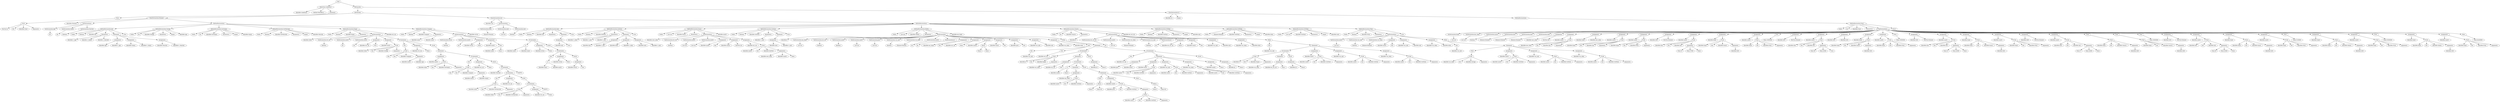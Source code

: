 digraph {
n0 [label="Goal:"];
n1 [label="MainClass:LinkedList"];
n2 [label="Identifier:LinkedList"];
n1 -> n2
n3 [label="Method Identifier:a"];
n1 -> n3
n4 [label="Statement:"];
n5 [label="Print:"];
n6 [label="FCall:"];
n7 [label="NewVar:LL"];
n6 -> n7
n8 [label="Dot:"];
n6 -> n8
n9 [label="Identifier:Start"];
n6 -> n9
n10 [label="Arguments:"];
n6 -> n10
n5 -> n6
n4 -> n5
n1 -> n4
n0 -> n1
n11 [label="LRClassDec:"];
n12 [label="LRClassDec:"];
n13 [label="ClassDeclaration:Element"];
n14 [label="Identifier:Element"];
n13 -> n14
n15 [label="VarDeclarations:"];
n16 [label="VarDeclaration:Age"];
n17 [label="Int:"];
n16 -> n17
n15 -> n16
n18 [label="VarDeclaration:Salary"];
n19 [label="Int:"];
n18 -> n19
n15 -> n18
n20 [label="VarDeclaration:Married"];
n21 [label="Boolean:"];
n20 -> n21
n15 -> n20
n13 -> n15
n22 [label="MethodDeclarations:"];
n23 [label="MethodDeclaration:Init"];
n24 [label="Public:"];
n23 -> n24
n25 [label="Boolean:"];
n23 -> n25
n26 [label="Identifier:Init"];
n23 -> n26
n27 [label="Parameters:"];
n28 [label="Identifier:v_Age"];
n27 -> n28
n29 [label="Identifer:v_Salary"];
n27 -> n29
n30 [label="Identifer:v_Married"];
n27 -> n30
n23 -> n27
n31 [label="Statement:"];
n32 [label="Assignment:"];
n33 [label="Identifier:Age"];
n32 -> n33
n34 [label="Identifier:v_Age"];
n32 -> n34
n31 -> n32
n35 [label="Assignment:"];
n36 [label="Identifier:Salary"];
n35 -> n36
n37 [label="Identifier:v_Salary"];
n35 -> n37
n31 -> n35
n38 [label="Assignment:"];
n39 [label="Identifier:Married"];
n38 -> n39
n40 [label="Identifier:v_Married"];
n38 -> n40
n31 -> n38
n23 -> n31
n41 [label="True:"];
n23 -> n41
n22 -> n23
n42 [label="MethodDeclaration:GetAge"];
n43 [label="Public:"];
n42 -> n43
n44 [label="Int:"];
n42 -> n44
n45 [label="Identifier:GetAge"];
n42 -> n45
n46 [label="Parameters:"];
n42 -> n46
n47 [label="Empty:"];
n42 -> n47
n48 [label="Identifier:Age"];
n42 -> n48
n22 -> n42
n49 [label="MethodDeclaration:GetSalary"];
n50 [label="Public:"];
n49 -> n50
n51 [label="Int:"];
n49 -> n51
n52 [label="Identifier:GetSalary"];
n49 -> n52
n53 [label="Parameters:"];
n49 -> n53
n54 [label="Empty:"];
n49 -> n54
n55 [label="Identifier:Salary"];
n49 -> n55
n22 -> n49
n56 [label="MethodDeclaration:GetMarried"];
n57 [label="Public:"];
n56 -> n57
n58 [label="Boolean:"];
n56 -> n58
n59 [label="Identifier:GetMarried"];
n56 -> n59
n60 [label="Parameters:"];
n56 -> n60
n61 [label="Empty:"];
n56 -> n61
n62 [label="Identifier:Married"];
n56 -> n62
n22 -> n56
n63 [label="MethodDeclaration:Equal"];
n64 [label="Public:"];
n63 -> n64
n65 [label="Boolean:"];
n63 -> n65
n66 [label="Identifier:Equal"];
n63 -> n66
n67 [label="Parameters:"];
n68 [label="Identifier:other"];
n67 -> n68
n63 -> n67
n69 [label="VarDeclarations:"];
n70 [label="VarDeclaration:ret_val"];
n71 [label="Boolean:"];
n70 -> n71
n69 -> n70
n72 [label="VarDeclaration:aux01"];
n73 [label="Int:"];
n72 -> n73
n69 -> n72
n74 [label="VarDeclaration:aux02"];
n75 [label="Int:"];
n74 -> n75
n69 -> n74
n76 [label="Assignment:"];
n77 [label="Identifier:ret_val"];
n76 -> n77
n78 [label="True:"];
n76 -> n78
n69 -> n76
n79 [label="Assignment:"];
n80 [label="Identifier:aux01"];
n79 -> n80
n81 [label="FCall:"];
n82 [label="Identifier:other"];
n81 -> n82
n83 [label="Dot:"];
n81 -> n83
n84 [label="Identifier:GetAge"];
n81 -> n84
n85 [label="Arguments:"];
n81 -> n85
n79 -> n81
n69 -> n79
n86 [label="If statement:"];
n87 [label="Not:"];
n88 [label="FCall:"];
n89 [label="this:"];
n88 -> n89
n90 [label="Dot:"];
n88 -> n90
n91 [label="Identifier:Compare"];
n88 -> n91
n92 [label="Arguments:"];
n93 [label="Identifier:aux01"];
n92 -> n93
n94 [label="Identifier:Age"];
n92 -> n94
n88 -> n92
n87 -> n88
n86 -> n87
n95 [label="Assignment:"];
n96 [label="Identifier:ret_val"];
n95 -> n96
n97 [label="False:"];
n95 -> n97
n86 -> n95
n98 [label="ELSE:"];
n99 [label="Statement:"];
n100 [label="Assignment:"];
n101 [label="Identifier:aux02"];
n100 -> n101
n102 [label="FCall:"];
n103 [label="Identifier:other"];
n102 -> n103
n104 [label="Dot:"];
n102 -> n104
n105 [label="Identifier:GetSalary"];
n102 -> n105
n106 [label="Arguments:"];
n102 -> n106
n100 -> n102
n99 -> n100
n107 [label="If statement:"];
n108 [label="Not:"];
n109 [label="FCall:"];
n110 [label="this:"];
n109 -> n110
n111 [label="Dot:"];
n109 -> n111
n112 [label="Identifier:Compare"];
n109 -> n112
n113 [label="Arguments:"];
n114 [label="Identifier:aux02"];
n113 -> n114
n115 [label="Identifier:Salary"];
n113 -> n115
n109 -> n113
n108 -> n109
n107 -> n108
n116 [label="Assignment:"];
n117 [label="Identifier:ret_val"];
n116 -> n117
n118 [label="False:"];
n116 -> n118
n107 -> n116
n119 [label="ELSE:"];
n120 [label="If statement:"];
n121 [label="Identifier:Married"];
n120 -> n121
n122 [label="If statement:"];
n123 [label="Not:"];
n124 [label="FCall:"];
n125 [label="Identifier:other"];
n124 -> n125
n126 [label="Dot:"];
n124 -> n126
n127 [label="Identifier:GetMarried"];
n124 -> n127
n128 [label="Arguments:"];
n124 -> n128
n123 -> n124
n122 -> n123
n129 [label="Assignment:"];
n130 [label="Identifier:ret_val"];
n129 -> n130
n131 [label="False:"];
n129 -> n131
n122 -> n129
n132 [label="ELSE:"];
n133 [label="If statement:"];
n134 [label="FCall:"];
n135 [label="Identifier:other"];
n134 -> n135
n136 [label="Dot:"];
n134 -> n136
n137 [label="Identifier:GetMarried"];
n134 -> n137
n138 [label="Arguments:"];
n134 -> n138
n133 -> n134
n139 [label="Assignment:"];
n140 [label="Identifier:ret_val"];
n139 -> n140
n141 [label="False:"];
n139 -> n141
n133 -> n139
n142 [label="EMPTY:"];
n133 -> n142
n132 -> n133
n122 -> n132
n120 -> n122
n143 [label="EMPTY:"];
n120 -> n143
n119 -> n120
n107 -> n119
n99 -> n107
n98 -> n99
n86 -> n98
n69 -> n86
n63 -> n69
n144 [label="Identifier:ret_val"];
n63 -> n144
n22 -> n63
n145 [label="MethodDeclaration:Compare"];
n146 [label="Public:"];
n145 -> n146
n147 [label="Boolean:"];
n145 -> n147
n148 [label="Identifier:Compare"];
n145 -> n148
n149 [label="Parameters:"];
n150 [label="Identifier:num1"];
n149 -> n150
n151 [label="Identifer:num2"];
n149 -> n151
n145 -> n149
n152 [label="VarDeclarations:"];
n153 [label="VarDeclaration:retval"];
n154 [label="Boolean:"];
n153 -> n154
n152 -> n153
n155 [label="VarDeclaration:aux02"];
n156 [label="Int:"];
n155 -> n156
n152 -> n155
n157 [label="Assignment:"];
n158 [label="Identifier:retval"];
n157 -> n158
n159 [label="False:"];
n157 -> n159
n152 -> n157
n160 [label="Assignment:"];
n161 [label="Identifier:aux02"];
n160 -> n161
n162 [label="Plus:"];
n163 [label="Identifier:num2"];
n162 -> n163
n164 [label="Num:1"];
n162 -> n164
n160 -> n162
n152 -> n160
n165 [label="If statement:"];
n166 [label="Lt:"];
n167 [label="Identifier:num1"];
n166 -> n167
n168 [label="Identifier:num2"];
n166 -> n168
n165 -> n166
n169 [label="Assignment:"];
n170 [label="Identifier:retval"];
n169 -> n170
n171 [label="False:"];
n169 -> n171
n165 -> n169
n172 [label="ELSE:"];
n173 [label="If statement:"];
n174 [label="Not:"];
n175 [label="Lt:"];
n176 [label="Identifier:num1"];
n175 -> n176
n177 [label="Identifier:aux02"];
n175 -> n177
n174 -> n175
n173 -> n174
n178 [label="Assignment:"];
n179 [label="Identifier:retval"];
n178 -> n179
n180 [label="False:"];
n178 -> n180
n173 -> n178
n181 [label="ELSE:"];
n182 [label="Assignment:"];
n183 [label="Identifier:retval"];
n182 -> n183
n184 [label="True:"];
n182 -> n184
n181 -> n182
n173 -> n181
n172 -> n173
n165 -> n172
n152 -> n165
n145 -> n152
n185 [label="Identifier:retval"];
n145 -> n185
n22 -> n145
n13 -> n22
n12 -> n13
n186 [label="ClassDeclaration:List"];
n187 [label="Identifier:List"];
n186 -> n187
n188 [label="VarDeclarations:"];
n189 [label="VarDeclaration:elem"];
n190 [label="Element:Element"];
n189 -> n190
n188 -> n189
n191 [label="VarDeclaration:next"];
n192 [label="List:List"];
n191 -> n192
n188 -> n191
n193 [label="VarDeclaration:end"];
n194 [label="Boolean:"];
n193 -> n194
n188 -> n193
n186 -> n188
n195 [label="MethodDeclarations:"];
n196 [label="MethodDeclaration:Init"];
n197 [label="Public:"];
n196 -> n197
n198 [label="Boolean:"];
n196 -> n198
n199 [label="Identifier:Init"];
n196 -> n199
n200 [label="Parameters:"];
n196 -> n200
n201 [label="Statement:"];
n202 [label="Assignment:"];
n203 [label="Identifier:end"];
n202 -> n203
n204 [label="True:"];
n202 -> n204
n201 -> n202
n196 -> n201
n205 [label="True:"];
n196 -> n205
n195 -> n196
n206 [label="MethodDeclaration:InitNew"];
n207 [label="Public:"];
n206 -> n207
n208 [label="Boolean:"];
n206 -> n208
n209 [label="Identifier:InitNew"];
n206 -> n209
n210 [label="Parameters:"];
n211 [label="Identifier:v_elem"];
n210 -> n211
n212 [label="Identifer:v_next"];
n210 -> n212
n213 [label="Identifer:v_end"];
n210 -> n213
n206 -> n210
n214 [label="Statement:"];
n215 [label="Assignment:"];
n216 [label="Identifier:end"];
n215 -> n216
n217 [label="Identifier:v_end"];
n215 -> n217
n214 -> n215
n218 [label="Assignment:"];
n219 [label="Identifier:elem"];
n218 -> n219
n220 [label="Identifier:v_elem"];
n218 -> n220
n214 -> n218
n221 [label="Assignment:"];
n222 [label="Identifier:next"];
n221 -> n222
n223 [label="Identifier:v_next"];
n221 -> n223
n214 -> n221
n206 -> n214
n224 [label="True:"];
n206 -> n224
n195 -> n206
n225 [label="MethodDeclaration:Insert"];
n226 [label="Public:"];
n225 -> n226
n227 [label="List:List"];
n225 -> n227
n228 [label="Identifier:Insert"];
n225 -> n228
n229 [label="Parameters:"];
n230 [label="Identifier:new_elem"];
n229 -> n230
n225 -> n229
n231 [label="VarDeclarations:"];
n232 [label="VarDeclaration:ret_val"];
n233 [label="Boolean:"];
n232 -> n233
n231 -> n232
n234 [label="VarDeclaration:aux03"];
n235 [label="List:List"];
n234 -> n235
n231 -> n234
n236 [label="VarDeclaration:aux02"];
n237 [label="List:List"];
n236 -> n237
n231 -> n236
n238 [label="Assignment:"];
n239 [label="Identifier:aux03"];
n238 -> n239
n240 [label="this:"];
n238 -> n240
n231 -> n238
n241 [label="Assignment:"];
n242 [label="Identifier:aux02"];
n241 -> n242
n243 [label="NewVar:List"];
n241 -> n243
n231 -> n241
n244 [label="Assignment:"];
n245 [label="Identifier:ret_val"];
n244 -> n245
n246 [label="FCall:"];
n247 [label="Identifier:aux02"];
n246 -> n247
n248 [label="Dot:"];
n246 -> n248
n249 [label="Identifier:InitNew"];
n246 -> n249
n250 [label="Arguments:"];
n251 [label="Identifier:new_elem"];
n250 -> n251
n252 [label="Identifier:aux03"];
n250 -> n252
n253 [label="False:"];
n250 -> n253
n246 -> n250
n244 -> n246
n231 -> n244
n225 -> n231
n254 [label="Identifier:aux02"];
n225 -> n254
n195 -> n225
n255 [label="MethodDeclaration:SetNext"];
n256 [label="Public:"];
n255 -> n256
n257 [label="Boolean:"];
n255 -> n257
n258 [label="Identifier:SetNext"];
n255 -> n258
n259 [label="Parameters:"];
n260 [label="Identifier:v_next"];
n259 -> n260
n255 -> n259
n261 [label="Statement:"];
n262 [label="Assignment:"];
n263 [label="Identifier:next"];
n262 -> n263
n264 [label="Identifier:v_next"];
n262 -> n264
n261 -> n262
n255 -> n261
n265 [label="True:"];
n255 -> n265
n195 -> n255
n266 [label="MethodDeclaration:Delete"];
n267 [label="Public:"];
n266 -> n267
n268 [label="List:List"];
n266 -> n268
n269 [label="Identifier:Delete"];
n266 -> n269
n270 [label="Parameters:"];
n271 [label="Identifier:e"];
n270 -> n271
n266 -> n270
n272 [label="VarDeclarations:"];
n273 [label="VarDeclaration:my_head"];
n274 [label="List:List"];
n273 -> n274
n272 -> n273
n275 [label="VarDeclaration:ret_val"];
n276 [label="Boolean:"];
n275 -> n276
n272 -> n275
n277 [label="VarDeclaration:aux05"];
n278 [label="Boolean:"];
n277 -> n278
n272 -> n277
n279 [label="VarDeclaration:aux01"];
n280 [label="List:List"];
n279 -> n280
n272 -> n279
n281 [label="VarDeclaration:prev"];
n282 [label="List:List"];
n281 -> n282
n272 -> n281
n283 [label="VarDeclaration:var_end"];
n284 [label="Boolean:"];
n283 -> n284
n272 -> n283
n285 [label="VarDeclaration:var_elem"];
n286 [label="Element:Element"];
n285 -> n286
n272 -> n285
n287 [label="VarDeclaration:aux04"];
n288 [label="Int:"];
n287 -> n288
n272 -> n287
n289 [label="VarDeclaration:nt"];
n290 [label="Int:"];
n289 -> n290
n272 -> n289
n291 [label="Assignment:"];
n292 [label="Identifier:my_head"];
n291 -> n292
n293 [label="this:"];
n291 -> n293
n272 -> n291
n294 [label="Assignment:"];
n295 [label="Identifier:ret_val"];
n294 -> n295
n296 [label="False:"];
n294 -> n296
n272 -> n294
n297 [label="Assignment:"];
n298 [label="Identifier:aux04"];
n297 -> n298
n299 [label="Minus:"];
n300 [label="Num:0"];
n299 -> n300
n301 [label="Num:1"];
n299 -> n301
n297 -> n299
n272 -> n297
n302 [label="Assignment:"];
n303 [label="Identifier:aux01"];
n302 -> n303
n304 [label="this:"];
n302 -> n304
n272 -> n302
n305 [label="Assignment:"];
n306 [label="Identifier:prev"];
n305 -> n306
n307 [label="this:"];
n305 -> n307
n272 -> n305
n308 [label="Assignment:"];
n309 [label="Identifier:var_end"];
n308 -> n309
n310 [label="Identifier:end"];
n308 -> n310
n272 -> n308
n311 [label="Assignment:"];
n312 [label="Identifier:var_elem"];
n311 -> n312
n313 [label="Identifier:elem"];
n311 -> n313
n272 -> n311
n314 [label="While:"];
n315 [label="And:"];
n316 [label="Not:"];
n317 [label="Identifier:var_end"];
n316 -> n317
n315 -> n316
n318 [label="Not:"];
n319 [label="Identifier:ret_val"];
n318 -> n319
n315 -> n318
n314 -> n315
n320 [label="Statement:"];
n321 [label="If statement:"];
n322 [label="FCall:"];
n323 [label="Identifier:e"];
n322 -> n323
n324 [label="Dot:"];
n322 -> n324
n325 [label="Identifier:Equal"];
n322 -> n325
n326 [label="Arguments:"];
n327 [label="Identifier:var_elem"];
n326 -> n327
n322 -> n326
n321 -> n322
n328 [label="Statement:"];
n329 [label="Assignment:"];
n330 [label="Identifier:ret_val"];
n329 -> n330
n331 [label="True:"];
n329 -> n331
n328 -> n329
n332 [label="If statement:"];
n333 [label="Lt:"];
n334 [label="Identifier:aux04"];
n333 -> n334
n335 [label="Num:0"];
n333 -> n335
n332 -> n333
n336 [label="Statement:"];
n337 [label="Assignment:"];
n338 [label="Identifier:my_head"];
n337 -> n338
n339 [label="FCall:"];
n340 [label="Identifier:aux01"];
n339 -> n340
n341 [label="Dot:"];
n339 -> n341
n342 [label="Identifier:GetNext"];
n339 -> n342
n343 [label="Arguments:"];
n339 -> n343
n337 -> n339
n336 -> n337
n332 -> n336
n344 [label="ELSE:"];
n345 [label="Statement:"];
n346 [label="Print:"];
n347 [label="Minus:"];
n348 [label="Num:0"];
n347 -> n348
n349 [label="Num:555"];
n347 -> n349
n346 -> n347
n345 -> n346
n350 [label="Assignment:"];
n351 [label="Identifier:aux05"];
n350 -> n351
n352 [label="FCall:"];
n353 [label="Identifier:prev"];
n352 -> n353
n354 [label="Dot:"];
n352 -> n354
n355 [label="Identifier:SetNext"];
n352 -> n355
n356 [label="Arguments:"];
n357 [label="FCall:"];
n358 [label="Identifier:aux01"];
n357 -> n358
n359 [label="Dot:"];
n357 -> n359
n360 [label="Identifier:GetNext"];
n357 -> n360
n361 [label="Arguments:"];
n357 -> n361
n356 -> n357
n352 -> n356
n350 -> n352
n345 -> n350
n362 [label="Print:"];
n363 [label="Minus:"];
n364 [label="Num:0"];
n363 -> n364
n365 [label="Num:555"];
n363 -> n365
n362 -> n363
n345 -> n362
n344 -> n345
n332 -> n344
n328 -> n332
n321 -> n328
n366 [label="ELSE:"];
n367 [label="Assignment:"];
n368 [label="Identifier:nt"];
n367 -> n368
n369 [label="Num:0"];
n367 -> n369
n366 -> n367
n321 -> n366
n320 -> n321
n370 [label="If statement:"];
n371 [label="Not:"];
n372 [label="Identifier:ret_val"];
n371 -> n372
n370 -> n371
n373 [label="Statement:"];
n374 [label="Assignment:"];
n375 [label="Identifier:prev"];
n374 -> n375
n376 [label="Identifier:aux01"];
n374 -> n376
n373 -> n374
n377 [label="Assignment:"];
n378 [label="Identifier:aux01"];
n377 -> n378
n379 [label="FCall:"];
n380 [label="Identifier:aux01"];
n379 -> n380
n381 [label="Dot:"];
n379 -> n381
n382 [label="Identifier:GetNext"];
n379 -> n382
n383 [label="Arguments:"];
n379 -> n383
n377 -> n379
n373 -> n377
n384 [label="Assignment:"];
n385 [label="Identifier:var_end"];
n384 -> n385
n386 [label="FCall:"];
n387 [label="Identifier:aux01"];
n386 -> n387
n388 [label="Dot:"];
n386 -> n388
n389 [label="Identifier:GetEnd"];
n386 -> n389
n390 [label="Arguments:"];
n386 -> n390
n384 -> n386
n373 -> n384
n391 [label="Assignment:"];
n392 [label="Identifier:var_elem"];
n391 -> n392
n393 [label="FCall:"];
n394 [label="Identifier:aux01"];
n393 -> n394
n395 [label="Dot:"];
n393 -> n395
n396 [label="Identifier:GetElem"];
n393 -> n396
n397 [label="Arguments:"];
n393 -> n397
n391 -> n393
n373 -> n391
n398 [label="Assignment:"];
n399 [label="Identifier:aux04"];
n398 -> n399
n400 [label="Num:1"];
n398 -> n400
n373 -> n398
n370 -> n373
n401 [label="ELSE:"];
n402 [label="Assignment:"];
n403 [label="Identifier:nt"];
n402 -> n403
n404 [label="Num:0"];
n402 -> n404
n401 -> n402
n370 -> n401
n320 -> n370
n314 -> n320
n272 -> n314
n266 -> n272
n405 [label="Identifier:my_head"];
n266 -> n405
n195 -> n266
n406 [label="MethodDeclaration:Search"];
n407 [label="Public:"];
n406 -> n407
n408 [label="Int:"];
n406 -> n408
n409 [label="Identifier:Search"];
n406 -> n409
n410 [label="Parameters:"];
n411 [label="Identifier:e"];
n410 -> n411
n406 -> n410
n412 [label="VarDeclarations:"];
n413 [label="VarDeclaration:int_ret_val"];
n414 [label="Int:"];
n413 -> n414
n412 -> n413
n415 [label="VarDeclaration:aux01"];
n416 [label="List:List"];
n415 -> n416
n412 -> n415
n417 [label="VarDeclaration:var_elem"];
n418 [label="Element:Element"];
n417 -> n418
n412 -> n417
n419 [label="VarDeclaration:var_end"];
n420 [label="Boolean:"];
n419 -> n420
n412 -> n419
n421 [label="VarDeclaration:nt"];
n422 [label="Int:"];
n421 -> n422
n412 -> n421
n423 [label="Assignment:"];
n424 [label="Identifier:int_ret_val"];
n423 -> n424
n425 [label="Num:0"];
n423 -> n425
n412 -> n423
n426 [label="Assignment:"];
n427 [label="Identifier:aux01"];
n426 -> n427
n428 [label="this:"];
n426 -> n428
n412 -> n426
n429 [label="Assignment:"];
n430 [label="Identifier:var_end"];
n429 -> n430
n431 [label="Identifier:end"];
n429 -> n431
n412 -> n429
n432 [label="Assignment:"];
n433 [label="Identifier:var_elem"];
n432 -> n433
n434 [label="Identifier:elem"];
n432 -> n434
n412 -> n432
n435 [label="While:"];
n436 [label="Not:"];
n437 [label="Identifier:var_end"];
n436 -> n437
n435 -> n436
n438 [label="Statement:"];
n439 [label="If statement:"];
n440 [label="FCall:"];
n441 [label="Identifier:e"];
n440 -> n441
n442 [label="Dot:"];
n440 -> n442
n443 [label="Identifier:Equal"];
n440 -> n443
n444 [label="Arguments:"];
n445 [label="Identifier:var_elem"];
n444 -> n445
n440 -> n444
n439 -> n440
n446 [label="Statement:"];
n447 [label="Assignment:"];
n448 [label="Identifier:int_ret_val"];
n447 -> n448
n449 [label="Num:1"];
n447 -> n449
n446 -> n447
n439 -> n446
n450 [label="ELSE:"];
n451 [label="Assignment:"];
n452 [label="Identifier:nt"];
n451 -> n452
n453 [label="Num:0"];
n451 -> n453
n450 -> n451
n439 -> n450
n438 -> n439
n454 [label="Assignment:"];
n455 [label="Identifier:aux01"];
n454 -> n455
n456 [label="FCall:"];
n457 [label="Identifier:aux01"];
n456 -> n457
n458 [label="Dot:"];
n456 -> n458
n459 [label="Identifier:GetNext"];
n456 -> n459
n460 [label="Arguments:"];
n456 -> n460
n454 -> n456
n438 -> n454
n461 [label="Assignment:"];
n462 [label="Identifier:var_end"];
n461 -> n462
n463 [label="FCall:"];
n464 [label="Identifier:aux01"];
n463 -> n464
n465 [label="Dot:"];
n463 -> n465
n466 [label="Identifier:GetEnd"];
n463 -> n466
n467 [label="Arguments:"];
n463 -> n467
n461 -> n463
n438 -> n461
n468 [label="Assignment:"];
n469 [label="Identifier:var_elem"];
n468 -> n469
n470 [label="FCall:"];
n471 [label="Identifier:aux01"];
n470 -> n471
n472 [label="Dot:"];
n470 -> n472
n473 [label="Identifier:GetElem"];
n470 -> n473
n474 [label="Arguments:"];
n470 -> n474
n468 -> n470
n438 -> n468
n435 -> n438
n412 -> n435
n406 -> n412
n475 [label="Identifier:int_ret_val"];
n406 -> n475
n195 -> n406
n476 [label="MethodDeclaration:GetEnd"];
n477 [label="Public:"];
n476 -> n477
n478 [label="Boolean:"];
n476 -> n478
n479 [label="Identifier:GetEnd"];
n476 -> n479
n480 [label="Parameters:"];
n476 -> n480
n481 [label="Empty:"];
n476 -> n481
n482 [label="Identifier:end"];
n476 -> n482
n195 -> n476
n483 [label="MethodDeclaration:GetElem"];
n484 [label="Public:"];
n483 -> n484
n485 [label="Element:Element"];
n483 -> n485
n486 [label="Identifier:GetElem"];
n483 -> n486
n487 [label="Parameters:"];
n483 -> n487
n488 [label="Empty:"];
n483 -> n488
n489 [label="Identifier:elem"];
n483 -> n489
n195 -> n483
n490 [label="MethodDeclaration:GetNext"];
n491 [label="Public:"];
n490 -> n491
n492 [label="List:List"];
n490 -> n492
n493 [label="Identifier:GetNext"];
n490 -> n493
n494 [label="Parameters:"];
n490 -> n494
n495 [label="Empty:"];
n490 -> n495
n496 [label="Identifier:next"];
n490 -> n496
n195 -> n490
n497 [label="MethodDeclaration:Print"];
n498 [label="Public:"];
n497 -> n498
n499 [label="Boolean:"];
n497 -> n499
n500 [label="Identifier:Print"];
n497 -> n500
n501 [label="Parameters:"];
n497 -> n501
n502 [label="VarDeclarations:"];
n503 [label="VarDeclaration:aux01"];
n504 [label="List:List"];
n503 -> n504
n502 -> n503
n505 [label="VarDeclaration:var_end"];
n506 [label="Boolean:"];
n505 -> n506
n502 -> n505
n507 [label="VarDeclaration:var_elem"];
n508 [label="Element:Element"];
n507 -> n508
n502 -> n507
n509 [label="Assignment:"];
n510 [label="Identifier:aux01"];
n509 -> n510
n511 [label="this:"];
n509 -> n511
n502 -> n509
n512 [label="Assignment:"];
n513 [label="Identifier:var_end"];
n512 -> n513
n514 [label="Identifier:end"];
n512 -> n514
n502 -> n512
n515 [label="Assignment:"];
n516 [label="Identifier:var_elem"];
n515 -> n516
n517 [label="Identifier:elem"];
n515 -> n517
n502 -> n515
n518 [label="While:"];
n519 [label="Not:"];
n520 [label="Identifier:var_end"];
n519 -> n520
n518 -> n519
n521 [label="Statement:"];
n522 [label="Print:"];
n523 [label="FCall:"];
n524 [label="Identifier:var_elem"];
n523 -> n524
n525 [label="Dot:"];
n523 -> n525
n526 [label="Identifier:GetAge"];
n523 -> n526
n527 [label="Arguments:"];
n523 -> n527
n522 -> n523
n521 -> n522
n528 [label="Assignment:"];
n529 [label="Identifier:aux01"];
n528 -> n529
n530 [label="FCall:"];
n531 [label="Identifier:aux01"];
n530 -> n531
n532 [label="Dot:"];
n530 -> n532
n533 [label="Identifier:GetNext"];
n530 -> n533
n534 [label="Arguments:"];
n530 -> n534
n528 -> n530
n521 -> n528
n535 [label="Assignment:"];
n536 [label="Identifier:var_end"];
n535 -> n536
n537 [label="FCall:"];
n538 [label="Identifier:aux01"];
n537 -> n538
n539 [label="Dot:"];
n537 -> n539
n540 [label="Identifier:GetEnd"];
n537 -> n540
n541 [label="Arguments:"];
n537 -> n541
n535 -> n537
n521 -> n535
n542 [label="Assignment:"];
n543 [label="Identifier:var_elem"];
n542 -> n543
n544 [label="FCall:"];
n545 [label="Identifier:aux01"];
n544 -> n545
n546 [label="Dot:"];
n544 -> n546
n547 [label="Identifier:GetElem"];
n544 -> n547
n548 [label="Arguments:"];
n544 -> n548
n542 -> n544
n521 -> n542
n518 -> n521
n502 -> n518
n497 -> n502
n549 [label="True:"];
n497 -> n549
n195 -> n497
n186 -> n195
n12 -> n186
n11 -> n12
n550 [label="ClassDeclaration:LL"];
n551 [label="Identifier:LL"];
n550 -> n551
n552 [label="Empty:"];
n550 -> n552
n553 [label="MethodDeclarations:"];
n554 [label="MethodDeclaration:Start"];
n555 [label="Public:"];
n554 -> n555
n556 [label="Int:"];
n554 -> n556
n557 [label="Identifier:Start"];
n554 -> n557
n558 [label="Parameters:"];
n554 -> n558
n559 [label="VarDeclarations:"];
n560 [label="VarDeclaration:head"];
n561 [label="List:List"];
n560 -> n561
n559 -> n560
n562 [label="VarDeclaration:last_elem"];
n563 [label="List:List"];
n562 -> n563
n559 -> n562
n564 [label="VarDeclaration:aux01"];
n565 [label="Boolean:"];
n564 -> n565
n559 -> n564
n566 [label="VarDeclaration:el01"];
n567 [label="Element:Element"];
n566 -> n567
n559 -> n566
n568 [label="VarDeclaration:el02"];
n569 [label="Element:Element"];
n568 -> n569
n559 -> n568
n570 [label="VarDeclaration:el03"];
n571 [label="Element:Element"];
n570 -> n571
n559 -> n570
n572 [label="Assignment:"];
n573 [label="Identifier:last_elem"];
n572 -> n573
n574 [label="NewVar:List"];
n572 -> n574
n559 -> n572
n575 [label="Assignment:"];
n576 [label="Identifier:aux01"];
n575 -> n576
n577 [label="FCall:"];
n578 [label="Identifier:last_elem"];
n577 -> n578
n579 [label="Dot:"];
n577 -> n579
n580 [label="Identifier:Init"];
n577 -> n580
n581 [label="Arguments:"];
n577 -> n581
n575 -> n577
n559 -> n575
n582 [label="Assignment:"];
n583 [label="Identifier:head"];
n582 -> n583
n584 [label="Identifier:last_elem"];
n582 -> n584
n559 -> n582
n585 [label="Assignment:"];
n586 [label="Identifier:aux01"];
n585 -> n586
n587 [label="FCall:"];
n588 [label="Identifier:head"];
n587 -> n588
n589 [label="Dot:"];
n587 -> n589
n590 [label="Identifier:Init"];
n587 -> n590
n591 [label="Arguments:"];
n587 -> n591
n585 -> n587
n559 -> n585
n592 [label="Assignment:"];
n593 [label="Identifier:aux01"];
n592 -> n593
n594 [label="FCall:"];
n595 [label="Identifier:head"];
n594 -> n595
n596 [label="Dot:"];
n594 -> n596
n597 [label="Identifier:Print"];
n594 -> n597
n598 [label="Arguments:"];
n594 -> n598
n592 -> n594
n559 -> n592
n599 [label="Assignment:"];
n600 [label="Identifier:el01"];
n599 -> n600
n601 [label="NewVar:Element"];
n599 -> n601
n559 -> n599
n602 [label="Assignment:"];
n603 [label="Identifier:aux01"];
n602 -> n603
n604 [label="FCall:"];
n605 [label="Identifier:el01"];
n604 -> n605
n606 [label="Dot:"];
n604 -> n606
n607 [label="Identifier:Init"];
n604 -> n607
n608 [label="Arguments:"];
n609 [label="Num:25"];
n608 -> n609
n610 [label="Num:37000"];
n608 -> n610
n611 [label="False:"];
n608 -> n611
n604 -> n608
n602 -> n604
n559 -> n602
n612 [label="Assignment:"];
n613 [label="Identifier:head"];
n612 -> n613
n614 [label="FCall:"];
n615 [label="Identifier:head"];
n614 -> n615
n616 [label="Dot:"];
n614 -> n616
n617 [label="Identifier:Insert"];
n614 -> n617
n618 [label="Arguments:"];
n619 [label="Identifier:el01"];
n618 -> n619
n614 -> n618
n612 -> n614
n559 -> n612
n620 [label="Assignment:"];
n621 [label="Identifier:aux01"];
n620 -> n621
n622 [label="FCall:"];
n623 [label="Identifier:head"];
n622 -> n623
n624 [label="Dot:"];
n622 -> n624
n625 [label="Identifier:Print"];
n622 -> n625
n626 [label="Arguments:"];
n622 -> n626
n620 -> n622
n559 -> n620
n627 [label="Print:"];
n628 [label="Num:10000000"];
n627 -> n628
n559 -> n627
n629 [label="Assignment:"];
n630 [label="Identifier:el01"];
n629 -> n630
n631 [label="NewVar:Element"];
n629 -> n631
n559 -> n629
n632 [label="Assignment:"];
n633 [label="Identifier:aux01"];
n632 -> n633
n634 [label="FCall:"];
n635 [label="Identifier:el01"];
n634 -> n635
n636 [label="Dot:"];
n634 -> n636
n637 [label="Identifier:Init"];
n634 -> n637
n638 [label="Arguments:"];
n639 [label="Num:39"];
n638 -> n639
n640 [label="Num:42000"];
n638 -> n640
n641 [label="True:"];
n638 -> n641
n634 -> n638
n632 -> n634
n559 -> n632
n642 [label="Assignment:"];
n643 [label="Identifier:el02"];
n642 -> n643
n644 [label="Identifier:el01"];
n642 -> n644
n559 -> n642
n645 [label="Assignment:"];
n646 [label="Identifier:head"];
n645 -> n646
n647 [label="FCall:"];
n648 [label="Identifier:head"];
n647 -> n648
n649 [label="Dot:"];
n647 -> n649
n650 [label="Identifier:Insert"];
n647 -> n650
n651 [label="Arguments:"];
n652 [label="Identifier:el01"];
n651 -> n652
n647 -> n651
n645 -> n647
n559 -> n645
n653 [label="Assignment:"];
n654 [label="Identifier:aux01"];
n653 -> n654
n655 [label="FCall:"];
n656 [label="Identifier:head"];
n655 -> n656
n657 [label="Dot:"];
n655 -> n657
n658 [label="Identifier:Print"];
n655 -> n658
n659 [label="Arguments:"];
n655 -> n659
n653 -> n655
n559 -> n653
n660 [label="Print:"];
n661 [label="Num:10000000"];
n660 -> n661
n559 -> n660
n662 [label="Assignment:"];
n663 [label="Identifier:el01"];
n662 -> n663
n664 [label="NewVar:Element"];
n662 -> n664
n559 -> n662
n665 [label="Assignment:"];
n666 [label="Identifier:aux01"];
n665 -> n666
n667 [label="FCall:"];
n668 [label="Identifier:el01"];
n667 -> n668
n669 [label="Dot:"];
n667 -> n669
n670 [label="Identifier:Init"];
n667 -> n670
n671 [label="Arguments:"];
n672 [label="Num:22"];
n671 -> n672
n673 [label="Num:34000"];
n671 -> n673
n674 [label="False:"];
n671 -> n674
n667 -> n671
n665 -> n667
n559 -> n665
n675 [label="Assignment:"];
n676 [label="Identifier:head"];
n675 -> n676
n677 [label="FCall:"];
n678 [label="Identifier:head"];
n677 -> n678
n679 [label="Dot:"];
n677 -> n679
n680 [label="Identifier:Insert"];
n677 -> n680
n681 [label="Arguments:"];
n682 [label="Identifier:el01"];
n681 -> n682
n677 -> n681
n675 -> n677
n559 -> n675
n683 [label="Assignment:"];
n684 [label="Identifier:aux01"];
n683 -> n684
n685 [label="FCall:"];
n686 [label="Identifier:head"];
n685 -> n686
n687 [label="Dot:"];
n685 -> n687
n688 [label="Identifier:Print"];
n685 -> n688
n689 [label="Arguments:"];
n685 -> n689
n683 -> n685
n559 -> n683
n690 [label="Assignment:"];
n691 [label="Identifier:el03"];
n690 -> n691
n692 [label="NewVar:Element"];
n690 -> n692
n559 -> n690
n693 [label="Assignment:"];
n694 [label="Identifier:aux01"];
n693 -> n694
n695 [label="FCall:"];
n696 [label="Identifier:el03"];
n695 -> n696
n697 [label="Dot:"];
n695 -> n697
n698 [label="Identifier:Init"];
n695 -> n698
n699 [label="Arguments:"];
n700 [label="Num:27"];
n699 -> n700
n701 [label="Num:34000"];
n699 -> n701
n702 [label="False:"];
n699 -> n702
n695 -> n699
n693 -> n695
n559 -> n693
n703 [label="Print:"];
n704 [label="FCall:"];
n705 [label="Identifier:head"];
n704 -> n705
n706 [label="Dot:"];
n704 -> n706
n707 [label="Identifier:Search"];
n704 -> n707
n708 [label="Arguments:"];
n709 [label="Identifier:el02"];
n708 -> n709
n704 -> n708
n703 -> n704
n559 -> n703
n710 [label="Print:"];
n711 [label="FCall:"];
n712 [label="Identifier:head"];
n711 -> n712
n713 [label="Dot:"];
n711 -> n713
n714 [label="Identifier:Search"];
n711 -> n714
n715 [label="Arguments:"];
n716 [label="Identifier:el03"];
n715 -> n716
n711 -> n715
n710 -> n711
n559 -> n710
n717 [label="Print:"];
n718 [label="Num:10000000"];
n717 -> n718
n559 -> n717
n719 [label="Assignment:"];
n720 [label="Identifier:el01"];
n719 -> n720
n721 [label="NewVar:Element"];
n719 -> n721
n559 -> n719
n722 [label="Assignment:"];
n723 [label="Identifier:aux01"];
n722 -> n723
n724 [label="FCall:"];
n725 [label="Identifier:el01"];
n724 -> n725
n726 [label="Dot:"];
n724 -> n726
n727 [label="Identifier:Init"];
n724 -> n727
n728 [label="Arguments:"];
n729 [label="Num:28"];
n728 -> n729
n730 [label="Num:35000"];
n728 -> n730
n731 [label="False:"];
n728 -> n731
n724 -> n728
n722 -> n724
n559 -> n722
n732 [label="Assignment:"];
n733 [label="Identifier:head"];
n732 -> n733
n734 [label="FCall:"];
n735 [label="Identifier:head"];
n734 -> n735
n736 [label="Dot:"];
n734 -> n736
n737 [label="Identifier:Insert"];
n734 -> n737
n738 [label="Arguments:"];
n739 [label="Identifier:el01"];
n738 -> n739
n734 -> n738
n732 -> n734
n559 -> n732
n740 [label="Assignment:"];
n741 [label="Identifier:aux01"];
n740 -> n741
n742 [label="FCall:"];
n743 [label="Identifier:head"];
n742 -> n743
n744 [label="Dot:"];
n742 -> n744
n745 [label="Identifier:Print"];
n742 -> n745
n746 [label="Arguments:"];
n742 -> n746
n740 -> n742
n559 -> n740
n747 [label="Print:"];
n748 [label="Num:2220000"];
n747 -> n748
n559 -> n747
n749 [label="Assignment:"];
n750 [label="Identifier:head"];
n749 -> n750
n751 [label="FCall:"];
n752 [label="Identifier:head"];
n751 -> n752
n753 [label="Dot:"];
n751 -> n753
n754 [label="Identifier:Delete"];
n751 -> n754
n755 [label="Arguments:"];
n756 [label="Identifier:el02"];
n755 -> n756
n751 -> n755
n749 -> n751
n559 -> n749
n757 [label="Assignment:"];
n758 [label="Identifier:aux01"];
n757 -> n758
n759 [label="FCall:"];
n760 [label="Identifier:head"];
n759 -> n760
n761 [label="Dot:"];
n759 -> n761
n762 [label="Identifier:Print"];
n759 -> n762
n763 [label="Arguments:"];
n759 -> n763
n757 -> n759
n559 -> n757
n764 [label="Print:"];
n765 [label="Num:33300000"];
n764 -> n765
n559 -> n764
n766 [label="Assignment:"];
n767 [label="Identifier:head"];
n766 -> n767
n768 [label="FCall:"];
n769 [label="Identifier:head"];
n768 -> n769
n770 [label="Dot:"];
n768 -> n770
n771 [label="Identifier:Delete"];
n768 -> n771
n772 [label="Arguments:"];
n773 [label="Identifier:el01"];
n772 -> n773
n768 -> n772
n766 -> n768
n559 -> n766
n774 [label="Assignment:"];
n775 [label="Identifier:aux01"];
n774 -> n775
n776 [label="FCall:"];
n777 [label="Identifier:head"];
n776 -> n777
n778 [label="Dot:"];
n776 -> n778
n779 [label="Identifier:Print"];
n776 -> n779
n780 [label="Arguments:"];
n776 -> n780
n774 -> n776
n559 -> n774
n781 [label="Print:"];
n782 [label="Num:44440000"];
n781 -> n782
n559 -> n781
n554 -> n559
n783 [label="Num:0"];
n554 -> n783
n553 -> n554
n550 -> n553
n11 -> n550
n0 -> n11
}
